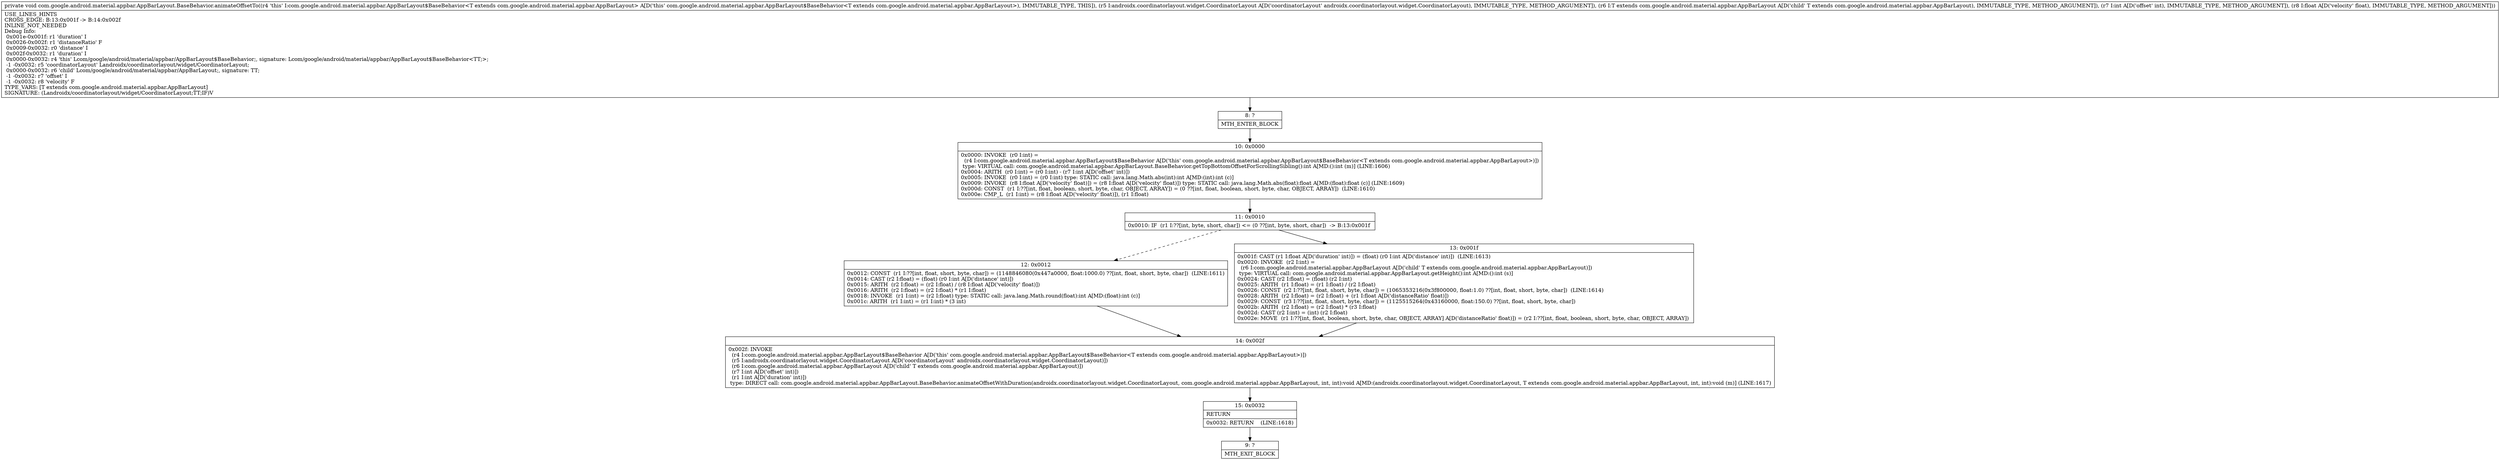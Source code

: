 digraph "CFG forcom.google.android.material.appbar.AppBarLayout.BaseBehavior.animateOffsetTo(Landroidx\/coordinatorlayout\/widget\/CoordinatorLayout;Lcom\/google\/android\/material\/appbar\/AppBarLayout;IF)V" {
Node_8 [shape=record,label="{8\:\ ?|MTH_ENTER_BLOCK\l}"];
Node_10 [shape=record,label="{10\:\ 0x0000|0x0000: INVOKE  (r0 I:int) = \l  (r4 I:com.google.android.material.appbar.AppBarLayout$BaseBehavior A[D('this' com.google.android.material.appbar.AppBarLayout$BaseBehavior\<T extends com.google.android.material.appbar.AppBarLayout\>)])\l type: VIRTUAL call: com.google.android.material.appbar.AppBarLayout.BaseBehavior.getTopBottomOffsetForScrollingSibling():int A[MD:():int (m)] (LINE:1606)\l0x0004: ARITH  (r0 I:int) = (r0 I:int) \- (r7 I:int A[D('offset' int)]) \l0x0005: INVOKE  (r0 I:int) = (r0 I:int) type: STATIC call: java.lang.Math.abs(int):int A[MD:(int):int (c)]\l0x0009: INVOKE  (r8 I:float A[D('velocity' float)]) = (r8 I:float A[D('velocity' float)]) type: STATIC call: java.lang.Math.abs(float):float A[MD:(float):float (c)] (LINE:1609)\l0x000d: CONST  (r1 I:??[int, float, boolean, short, byte, char, OBJECT, ARRAY]) = (0 ??[int, float, boolean, short, byte, char, OBJECT, ARRAY])  (LINE:1610)\l0x000e: CMP_L  (r1 I:int) = (r8 I:float A[D('velocity' float)]), (r1 I:float) \l}"];
Node_11 [shape=record,label="{11\:\ 0x0010|0x0010: IF  (r1 I:??[int, byte, short, char]) \<= (0 ??[int, byte, short, char])  \-\> B:13:0x001f \l}"];
Node_12 [shape=record,label="{12\:\ 0x0012|0x0012: CONST  (r1 I:??[int, float, short, byte, char]) = (1148846080(0x447a0000, float:1000.0) ??[int, float, short, byte, char])  (LINE:1611)\l0x0014: CAST (r2 I:float) = (float) (r0 I:int A[D('distance' int)]) \l0x0015: ARITH  (r2 I:float) = (r2 I:float) \/ (r8 I:float A[D('velocity' float)]) \l0x0016: ARITH  (r2 I:float) = (r2 I:float) * (r1 I:float) \l0x0018: INVOKE  (r1 I:int) = (r2 I:float) type: STATIC call: java.lang.Math.round(float):int A[MD:(float):int (c)]\l0x001c: ARITH  (r1 I:int) = (r1 I:int) * (3 int) \l}"];
Node_14 [shape=record,label="{14\:\ 0x002f|0x002f: INVOKE  \l  (r4 I:com.google.android.material.appbar.AppBarLayout$BaseBehavior A[D('this' com.google.android.material.appbar.AppBarLayout$BaseBehavior\<T extends com.google.android.material.appbar.AppBarLayout\>)])\l  (r5 I:androidx.coordinatorlayout.widget.CoordinatorLayout A[D('coordinatorLayout' androidx.coordinatorlayout.widget.CoordinatorLayout)])\l  (r6 I:com.google.android.material.appbar.AppBarLayout A[D('child' T extends com.google.android.material.appbar.AppBarLayout)])\l  (r7 I:int A[D('offset' int)])\l  (r1 I:int A[D('duration' int)])\l type: DIRECT call: com.google.android.material.appbar.AppBarLayout.BaseBehavior.animateOffsetWithDuration(androidx.coordinatorlayout.widget.CoordinatorLayout, com.google.android.material.appbar.AppBarLayout, int, int):void A[MD:(androidx.coordinatorlayout.widget.CoordinatorLayout, T extends com.google.android.material.appbar.AppBarLayout, int, int):void (m)] (LINE:1617)\l}"];
Node_15 [shape=record,label="{15\:\ 0x0032|RETURN\l|0x0032: RETURN    (LINE:1618)\l}"];
Node_9 [shape=record,label="{9\:\ ?|MTH_EXIT_BLOCK\l}"];
Node_13 [shape=record,label="{13\:\ 0x001f|0x001f: CAST (r1 I:float A[D('duration' int)]) = (float) (r0 I:int A[D('distance' int)])  (LINE:1613)\l0x0020: INVOKE  (r2 I:int) = \l  (r6 I:com.google.android.material.appbar.AppBarLayout A[D('child' T extends com.google.android.material.appbar.AppBarLayout)])\l type: VIRTUAL call: com.google.android.material.appbar.AppBarLayout.getHeight():int A[MD:():int (s)]\l0x0024: CAST (r2 I:float) = (float) (r2 I:int) \l0x0025: ARITH  (r1 I:float) = (r1 I:float) \/ (r2 I:float) \l0x0026: CONST  (r2 I:??[int, float, short, byte, char]) = (1065353216(0x3f800000, float:1.0) ??[int, float, short, byte, char])  (LINE:1614)\l0x0028: ARITH  (r2 I:float) = (r2 I:float) + (r1 I:float A[D('distanceRatio' float)]) \l0x0029: CONST  (r3 I:??[int, float, short, byte, char]) = (1125515264(0x43160000, float:150.0) ??[int, float, short, byte, char]) \l0x002b: ARITH  (r2 I:float) = (r2 I:float) * (r3 I:float) \l0x002d: CAST (r2 I:int) = (int) (r2 I:float) \l0x002e: MOVE  (r1 I:??[int, float, boolean, short, byte, char, OBJECT, ARRAY] A[D('distanceRatio' float)]) = (r2 I:??[int, float, boolean, short, byte, char, OBJECT, ARRAY]) \l}"];
MethodNode[shape=record,label="{private void com.google.android.material.appbar.AppBarLayout.BaseBehavior.animateOffsetTo((r4 'this' I:com.google.android.material.appbar.AppBarLayout$BaseBehavior\<T extends com.google.android.material.appbar.AppBarLayout\> A[D('this' com.google.android.material.appbar.AppBarLayout$BaseBehavior\<T extends com.google.android.material.appbar.AppBarLayout\>), IMMUTABLE_TYPE, THIS]), (r5 I:androidx.coordinatorlayout.widget.CoordinatorLayout A[D('coordinatorLayout' androidx.coordinatorlayout.widget.CoordinatorLayout), IMMUTABLE_TYPE, METHOD_ARGUMENT]), (r6 I:T extends com.google.android.material.appbar.AppBarLayout A[D('child' T extends com.google.android.material.appbar.AppBarLayout), IMMUTABLE_TYPE, METHOD_ARGUMENT]), (r7 I:int A[D('offset' int), IMMUTABLE_TYPE, METHOD_ARGUMENT]), (r8 I:float A[D('velocity' float), IMMUTABLE_TYPE, METHOD_ARGUMENT]))  | USE_LINES_HINTS\lCROSS_EDGE: B:13:0x001f \-\> B:14:0x002f\lINLINE_NOT_NEEDED\lDebug Info:\l  0x001e\-0x001f: r1 'duration' I\l  0x0026\-0x002f: r1 'distanceRatio' F\l  0x0009\-0x0032: r0 'distance' I\l  0x002f\-0x0032: r1 'duration' I\l  0x0000\-0x0032: r4 'this' Lcom\/google\/android\/material\/appbar\/AppBarLayout$BaseBehavior;, signature: Lcom\/google\/android\/material\/appbar\/AppBarLayout$BaseBehavior\<TT;\>;\l  \-1 \-0x0032: r5 'coordinatorLayout' Landroidx\/coordinatorlayout\/widget\/CoordinatorLayout;\l  0x0000\-0x0032: r6 'child' Lcom\/google\/android\/material\/appbar\/AppBarLayout;, signature: TT;\l  \-1 \-0x0032: r7 'offset' I\l  \-1 \-0x0032: r8 'velocity' F\lTYPE_VARS: [T extends com.google.android.material.appbar.AppBarLayout]\lSIGNATURE: (Landroidx\/coordinatorlayout\/widget\/CoordinatorLayout;TT;IF)V\l}"];
MethodNode -> Node_8;Node_8 -> Node_10;
Node_10 -> Node_11;
Node_11 -> Node_12[style=dashed];
Node_11 -> Node_13;
Node_12 -> Node_14;
Node_14 -> Node_15;
Node_15 -> Node_9;
Node_13 -> Node_14;
}

